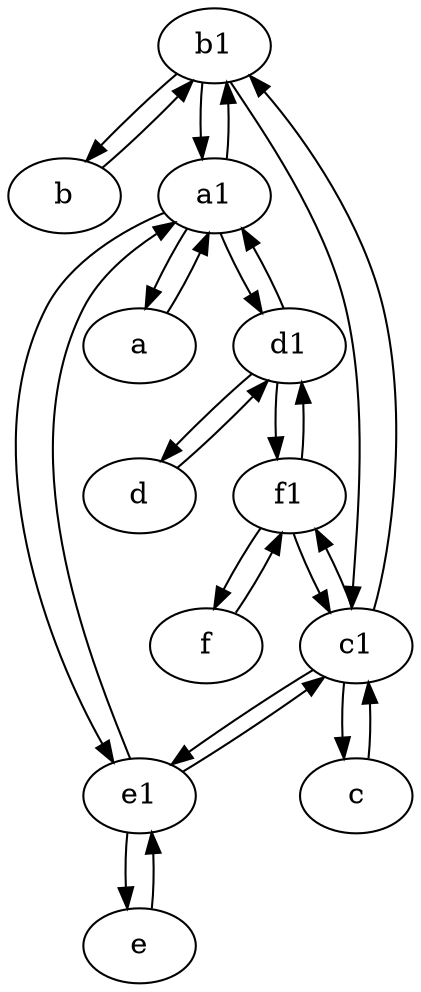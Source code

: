 digraph  {
	b1 [pos="45,20!"];
	e [pos="30,50!"];
	b [pos="50,20!"];
	d [pos="20,30!"];
	f [pos="15,45!"];
	e1 [pos="25,45!"];
	f1;
	a [pos="40,10!"];
	d1 [pos="25,30!"];
	a1 [pos="40,15!"];
	c1 [pos="30,15!"];
	c [pos="20,10!"];
	c -> c1;
	d1 -> d;
	f1 -> f;
	e -> e1;
	c1 -> c;
	d1 -> f1;
	f1 -> d1;
	b1 -> b;
	c1 -> b1;
	f1 -> c1;
	e1 -> a1;
	a1 -> b1;
	a -> a1;
	e1 -> c1;
	b1 -> c1;
	b1 -> a1;
	f -> f1;
	b -> b1;
	a1 -> d1;
	a1 -> e1;
	d1 -> a1;
	c1 -> f1;
	a1 -> a;
	d -> d1;
	c1 -> e1;
	e1 -> e;

	}